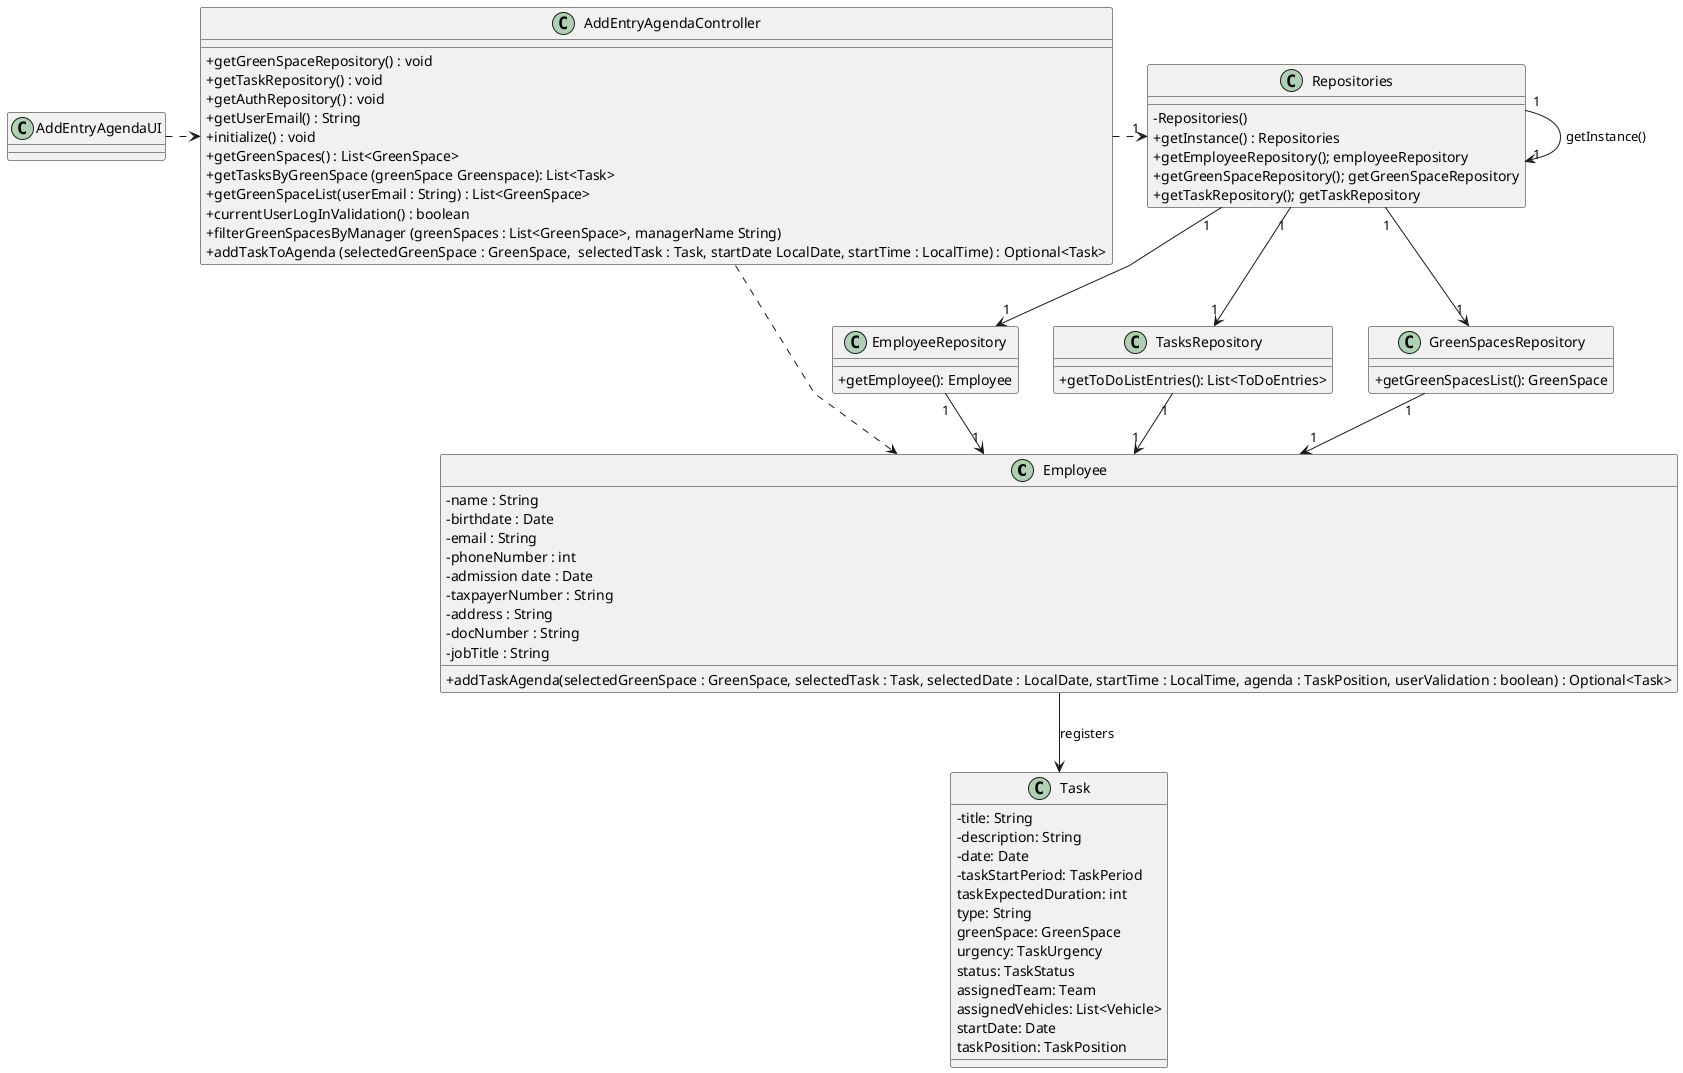 @startuml
'skinparam monochrome true
skinparam packageStyle rectangle
skinparam shadowing false
skinparam linetype polyline
'skinparam linetype orto

skinparam classAttributeIconSize 0

'left to right direction
class Employee{
    -name : String
    -birthdate : Date
    -email : String
    -phoneNumber : int
    -admission date : Date
    -taxpayerNumber : String
    -address : String
    -docNumber : String
    -jobTitle : String

+ addTaskAgenda(selectedGreenSpace : GreenSpace, selectedTask : Task, selectedDate : LocalDate, startTime : LocalTime, agenda : TaskPosition, userValidation : boolean) : Optional<Task>


}

class Task{
    -title: String
    -description: String
    -date: Date
    -taskStartPeriod: TaskPeriod
    taskExpectedDuration: int
    type: String
    greenSpace: GreenSpace
    urgency: TaskUrgency
    status: TaskStatus
    assignedTeam: Team
    assignedVehicles: List<Vehicle>
    startDate: Date
    taskPosition: TaskPosition
}


class AddEntryAgendaController{
+ getGreenSpaceRepository() : void
+ getTaskRepository() : void
+ getAuthRepository() : void
+ getUserEmail() : String
+ initialize() : void
+ getGreenSpaces() : List<GreenSpace>
+ getTasksByGreenSpace (greenSpace Greenspace): List<Task>
+ getGreenSpaceList(userEmail : String) : List<GreenSpace>
+ currentUserLogInValidation() : boolean
+ filterGreenSpacesByManager (greenSpaces : List<GreenSpace>, managerName String)
+ addTaskToAgenda (selectedGreenSpace : GreenSpace,  selectedTask : Task, startDate LocalDate, startTime : LocalTime) : Optional<Task>


}

class AddEntryAgendaUI{

}

class Repositories {
    - Repositories()
    + getInstance() : Repositories
    + getEmployeeRepository(); employeeRepository
     + getGreenSpaceRepository(); getGreenSpaceRepository
     + getTaskRepository(); getTaskRepository

}
class EmployeeRepository{


+getEmployee(): Employee

}
class TasksRepository{
 +getToDoListEntries(): List<ToDoEntries>
}
class GreenSpacesRepository{
+getGreenSpacesList(): GreenSpace
}

AddEntryAgendaUI .>AddEntryAgendaController

AddEntryAgendaController .> "1" Repositories

Repositories "1" --> "1" Repositories : getInstance()
Repositories "1" --> "1" EmployeeRepository
Repositories "1" --> "1" TasksRepository
Repositories "1" --> "1" GreenSpacesRepository

AddEntryAgendaController ..>Employee

EmployeeRepository "1" --> "1" Employee
TasksRepository "1" --> "1" Employee
GreenSpacesRepository "1" --> "1" Employee

Employee --> Task: registers


@enduml